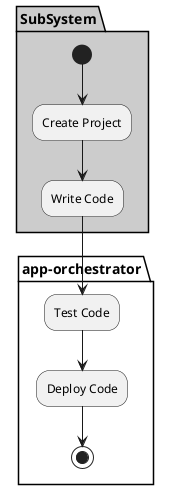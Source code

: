 @startuml

partition "app-orchestrator" {

}

partition SubSystem  #cccccc {
  (*) --> "Create Project"
  --> "Write Code"
}

partition "app-orchestrator" {
  "Write Code" --> "Test Code"
  "Test Code" --> "Deploy Code"
  "Deploy Code" --> (*)
}

@enduml
